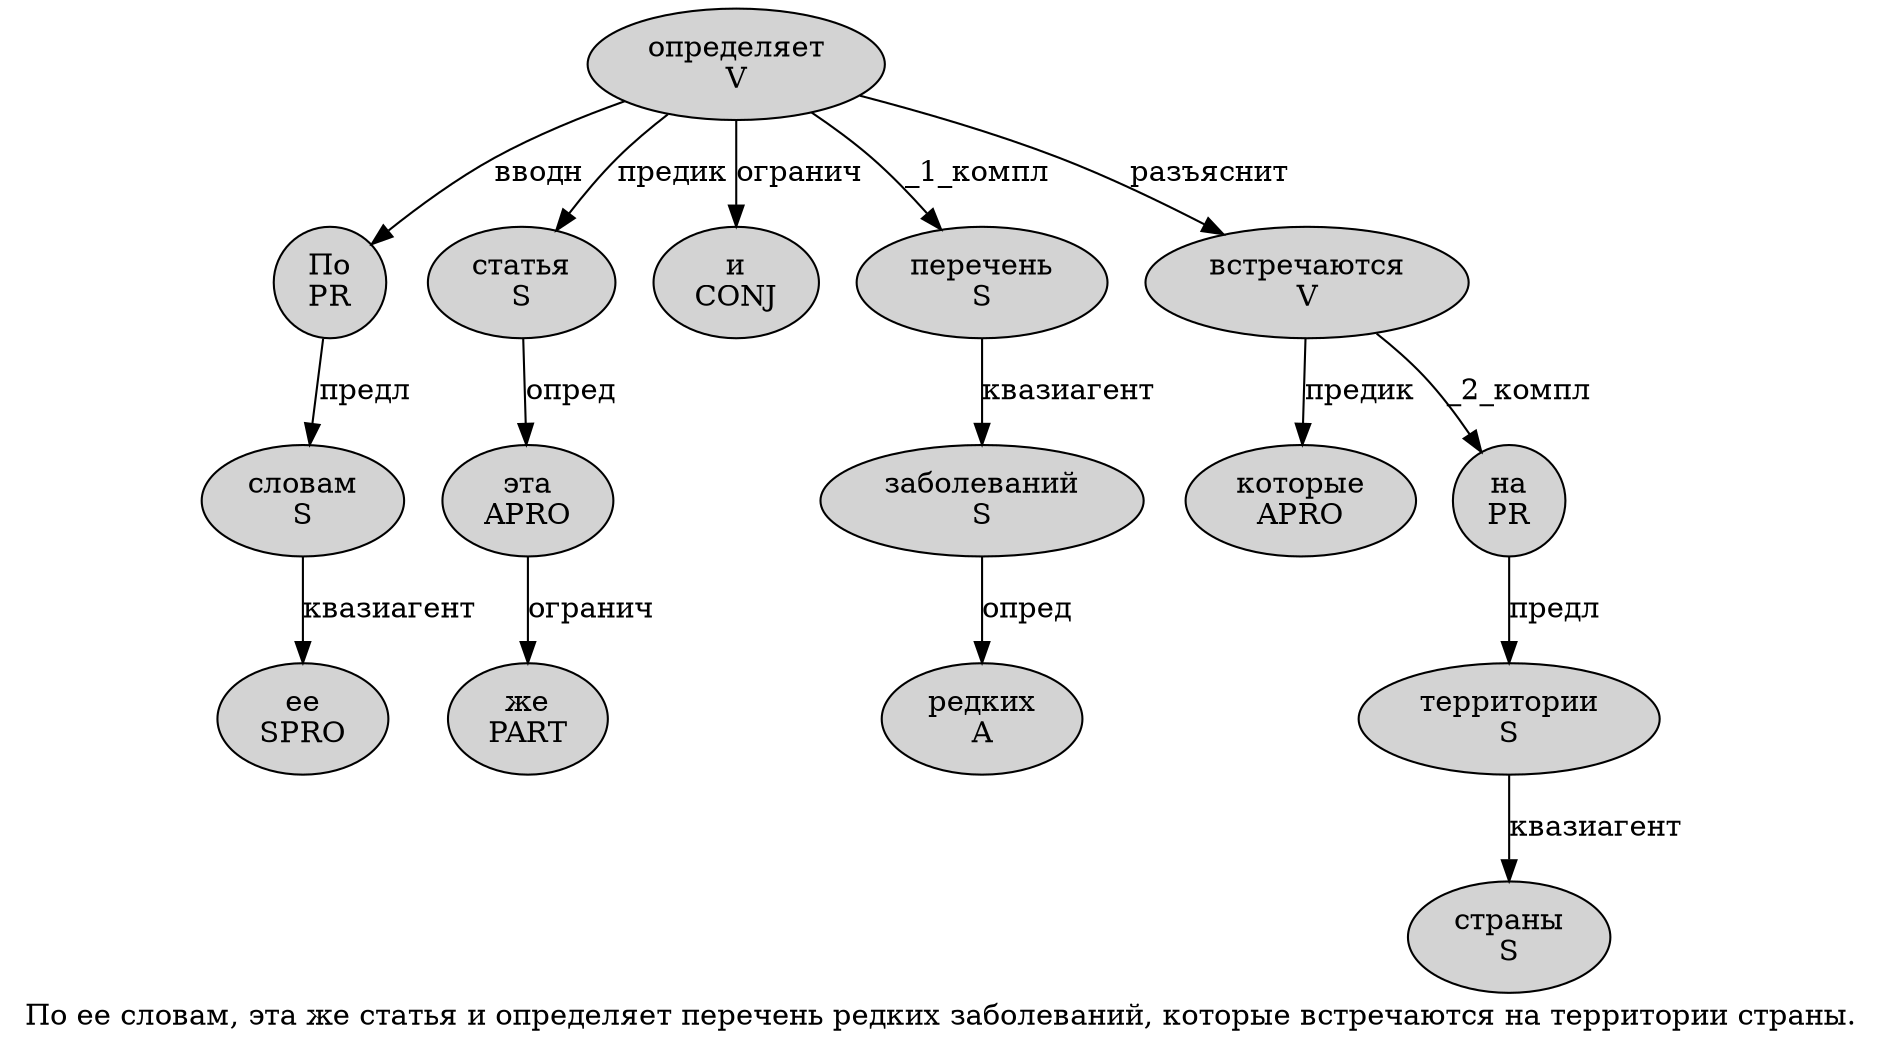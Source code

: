 digraph SENTENCE_491 {
	graph [label="По ее словам, эта же статья и определяет перечень редких заболеваний, которые встречаются на территории страны."]
	node [style=filled]
		0 [label="По
PR" color="" fillcolor=lightgray penwidth=1 shape=ellipse]
		1 [label="ее
SPRO" color="" fillcolor=lightgray penwidth=1 shape=ellipse]
		2 [label="словам
S" color="" fillcolor=lightgray penwidth=1 shape=ellipse]
		4 [label="эта
APRO" color="" fillcolor=lightgray penwidth=1 shape=ellipse]
		5 [label="же
PART" color="" fillcolor=lightgray penwidth=1 shape=ellipse]
		6 [label="статья
S" color="" fillcolor=lightgray penwidth=1 shape=ellipse]
		7 [label="и
CONJ" color="" fillcolor=lightgray penwidth=1 shape=ellipse]
		8 [label="определяет
V" color="" fillcolor=lightgray penwidth=1 shape=ellipse]
		9 [label="перечень
S" color="" fillcolor=lightgray penwidth=1 shape=ellipse]
		10 [label="редких
A" color="" fillcolor=lightgray penwidth=1 shape=ellipse]
		11 [label="заболеваний
S" color="" fillcolor=lightgray penwidth=1 shape=ellipse]
		13 [label="которые
APRO" color="" fillcolor=lightgray penwidth=1 shape=ellipse]
		14 [label="встречаются
V" color="" fillcolor=lightgray penwidth=1 shape=ellipse]
		15 [label="на
PR" color="" fillcolor=lightgray penwidth=1 shape=ellipse]
		16 [label="территории
S" color="" fillcolor=lightgray penwidth=1 shape=ellipse]
		17 [label="страны
S" color="" fillcolor=lightgray penwidth=1 shape=ellipse]
			6 -> 4 [label="опред"]
			4 -> 5 [label="огранич"]
			2 -> 1 [label="квазиагент"]
			8 -> 0 [label="вводн"]
			8 -> 6 [label="предик"]
			8 -> 7 [label="огранич"]
			8 -> 9 [label="_1_компл"]
			8 -> 14 [label="разъяснит"]
			14 -> 13 [label="предик"]
			14 -> 15 [label="_2_компл"]
			9 -> 11 [label="квазиагент"]
			11 -> 10 [label="опред"]
			0 -> 2 [label="предл"]
			15 -> 16 [label="предл"]
			16 -> 17 [label="квазиагент"]
}